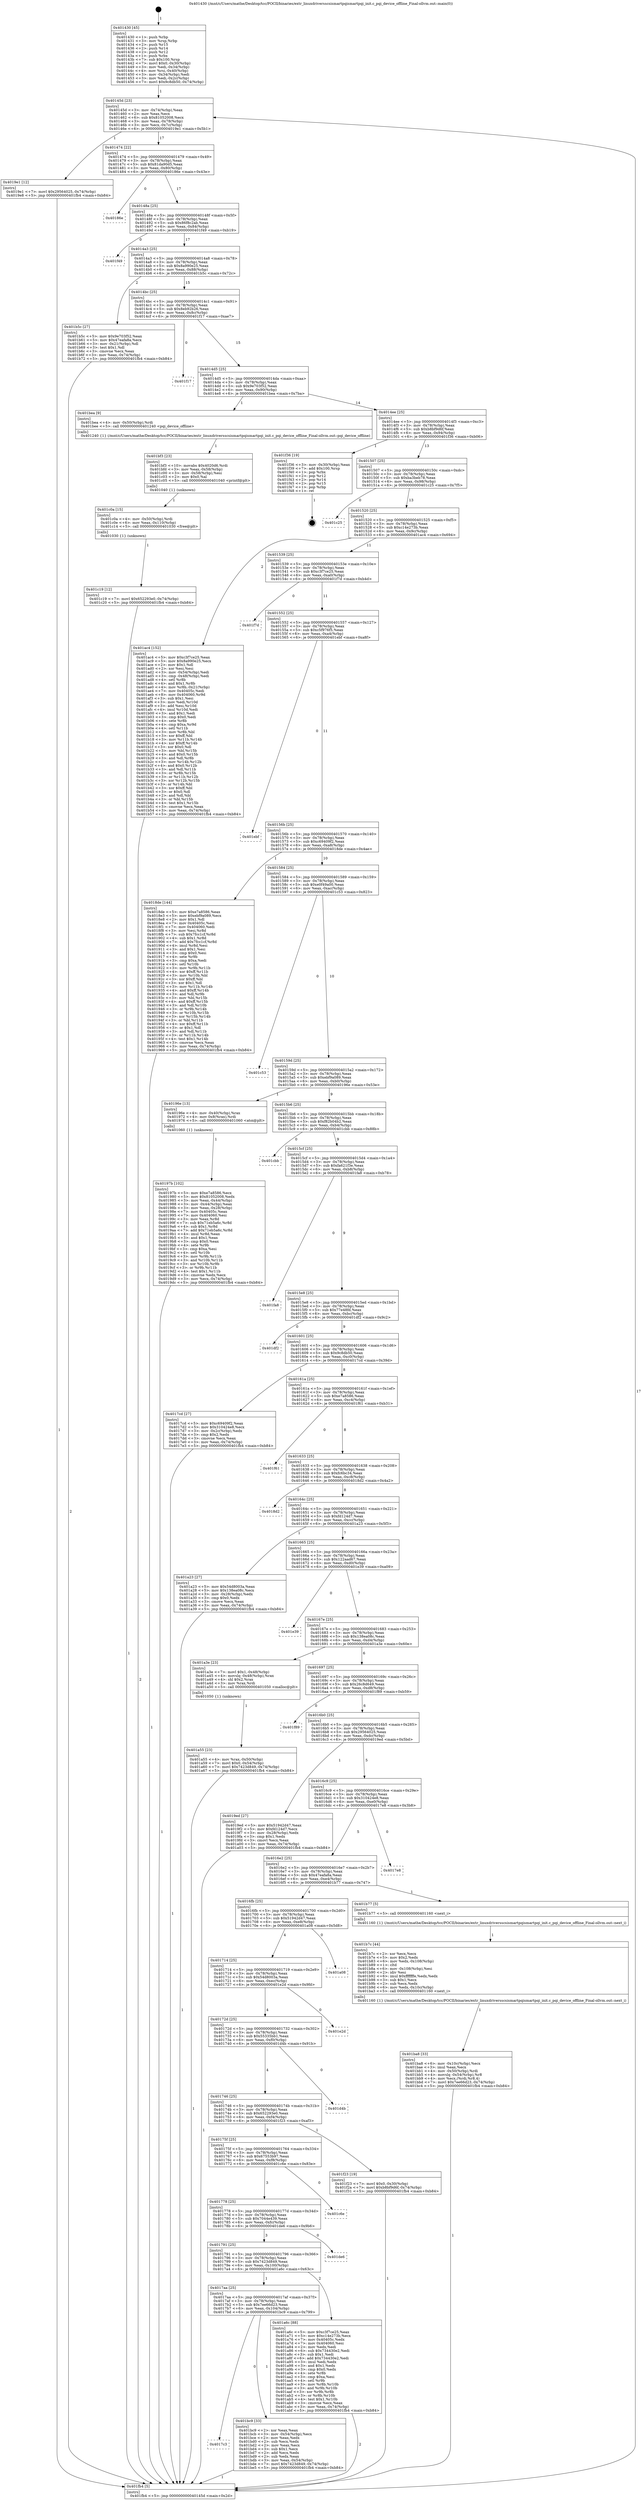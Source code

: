 digraph "0x401430" {
  label = "0x401430 (/mnt/c/Users/mathe/Desktop/tcc/POCII/binaries/extr_linuxdriversscsismartpqismartpqi_init.c_pqi_device_offline_Final-ollvm.out::main(0))"
  labelloc = "t"
  node[shape=record]

  Entry [label="",width=0.3,height=0.3,shape=circle,fillcolor=black,style=filled]
  "0x40145d" [label="{
     0x40145d [23]\l
     | [instrs]\l
     &nbsp;&nbsp;0x40145d \<+3\>: mov -0x74(%rbp),%eax\l
     &nbsp;&nbsp;0x401460 \<+2\>: mov %eax,%ecx\l
     &nbsp;&nbsp;0x401462 \<+6\>: sub $0x81052008,%ecx\l
     &nbsp;&nbsp;0x401468 \<+3\>: mov %eax,-0x78(%rbp)\l
     &nbsp;&nbsp;0x40146b \<+3\>: mov %ecx,-0x7c(%rbp)\l
     &nbsp;&nbsp;0x40146e \<+6\>: je 00000000004019e1 \<main+0x5b1\>\l
  }"]
  "0x4019e1" [label="{
     0x4019e1 [12]\l
     | [instrs]\l
     &nbsp;&nbsp;0x4019e1 \<+7\>: movl $0x29564025,-0x74(%rbp)\l
     &nbsp;&nbsp;0x4019e8 \<+5\>: jmp 0000000000401fb4 \<main+0xb84\>\l
  }"]
  "0x401474" [label="{
     0x401474 [22]\l
     | [instrs]\l
     &nbsp;&nbsp;0x401474 \<+5\>: jmp 0000000000401479 \<main+0x49\>\l
     &nbsp;&nbsp;0x401479 \<+3\>: mov -0x78(%rbp),%eax\l
     &nbsp;&nbsp;0x40147c \<+5\>: sub $0x81da90d5,%eax\l
     &nbsp;&nbsp;0x401481 \<+3\>: mov %eax,-0x80(%rbp)\l
     &nbsp;&nbsp;0x401484 \<+6\>: je 000000000040186e \<main+0x43e\>\l
  }"]
  Exit [label="",width=0.3,height=0.3,shape=circle,fillcolor=black,style=filled,peripheries=2]
  "0x40186e" [label="{
     0x40186e\l
  }", style=dashed]
  "0x40148a" [label="{
     0x40148a [25]\l
     | [instrs]\l
     &nbsp;&nbsp;0x40148a \<+5\>: jmp 000000000040148f \<main+0x5f\>\l
     &nbsp;&nbsp;0x40148f \<+3\>: mov -0x78(%rbp),%eax\l
     &nbsp;&nbsp;0x401492 \<+5\>: sub $0x86f8c2ab,%eax\l
     &nbsp;&nbsp;0x401497 \<+6\>: mov %eax,-0x84(%rbp)\l
     &nbsp;&nbsp;0x40149d \<+6\>: je 0000000000401f49 \<main+0xb19\>\l
  }"]
  "0x401c19" [label="{
     0x401c19 [12]\l
     | [instrs]\l
     &nbsp;&nbsp;0x401c19 \<+7\>: movl $0x652293e0,-0x74(%rbp)\l
     &nbsp;&nbsp;0x401c20 \<+5\>: jmp 0000000000401fb4 \<main+0xb84\>\l
  }"]
  "0x401f49" [label="{
     0x401f49\l
  }", style=dashed]
  "0x4014a3" [label="{
     0x4014a3 [25]\l
     | [instrs]\l
     &nbsp;&nbsp;0x4014a3 \<+5\>: jmp 00000000004014a8 \<main+0x78\>\l
     &nbsp;&nbsp;0x4014a8 \<+3\>: mov -0x78(%rbp),%eax\l
     &nbsp;&nbsp;0x4014ab \<+5\>: sub $0x8a990e25,%eax\l
     &nbsp;&nbsp;0x4014b0 \<+6\>: mov %eax,-0x88(%rbp)\l
     &nbsp;&nbsp;0x4014b6 \<+6\>: je 0000000000401b5c \<main+0x72c\>\l
  }"]
  "0x401c0a" [label="{
     0x401c0a [15]\l
     | [instrs]\l
     &nbsp;&nbsp;0x401c0a \<+4\>: mov -0x50(%rbp),%rdi\l
     &nbsp;&nbsp;0x401c0e \<+6\>: mov %eax,-0x110(%rbp)\l
     &nbsp;&nbsp;0x401c14 \<+5\>: call 0000000000401030 \<free@plt\>\l
     | [calls]\l
     &nbsp;&nbsp;0x401030 \{1\} (unknown)\l
  }"]
  "0x401b5c" [label="{
     0x401b5c [27]\l
     | [instrs]\l
     &nbsp;&nbsp;0x401b5c \<+5\>: mov $0x9e703f52,%eax\l
     &nbsp;&nbsp;0x401b61 \<+5\>: mov $0x47eafa8a,%ecx\l
     &nbsp;&nbsp;0x401b66 \<+3\>: mov -0x21(%rbp),%dl\l
     &nbsp;&nbsp;0x401b69 \<+3\>: test $0x1,%dl\l
     &nbsp;&nbsp;0x401b6c \<+3\>: cmovne %ecx,%eax\l
     &nbsp;&nbsp;0x401b6f \<+3\>: mov %eax,-0x74(%rbp)\l
     &nbsp;&nbsp;0x401b72 \<+5\>: jmp 0000000000401fb4 \<main+0xb84\>\l
  }"]
  "0x4014bc" [label="{
     0x4014bc [25]\l
     | [instrs]\l
     &nbsp;&nbsp;0x4014bc \<+5\>: jmp 00000000004014c1 \<main+0x91\>\l
     &nbsp;&nbsp;0x4014c1 \<+3\>: mov -0x78(%rbp),%eax\l
     &nbsp;&nbsp;0x4014c4 \<+5\>: sub $0x8eb92b26,%eax\l
     &nbsp;&nbsp;0x4014c9 \<+6\>: mov %eax,-0x8c(%rbp)\l
     &nbsp;&nbsp;0x4014cf \<+6\>: je 0000000000401f17 \<main+0xae7\>\l
  }"]
  "0x401bf3" [label="{
     0x401bf3 [23]\l
     | [instrs]\l
     &nbsp;&nbsp;0x401bf3 \<+10\>: movabs $0x4020d6,%rdi\l
     &nbsp;&nbsp;0x401bfd \<+3\>: mov %eax,-0x58(%rbp)\l
     &nbsp;&nbsp;0x401c00 \<+3\>: mov -0x58(%rbp),%esi\l
     &nbsp;&nbsp;0x401c03 \<+2\>: mov $0x0,%al\l
     &nbsp;&nbsp;0x401c05 \<+5\>: call 0000000000401040 \<printf@plt\>\l
     | [calls]\l
     &nbsp;&nbsp;0x401040 \{1\} (unknown)\l
  }"]
  "0x401f17" [label="{
     0x401f17\l
  }", style=dashed]
  "0x4014d5" [label="{
     0x4014d5 [25]\l
     | [instrs]\l
     &nbsp;&nbsp;0x4014d5 \<+5\>: jmp 00000000004014da \<main+0xaa\>\l
     &nbsp;&nbsp;0x4014da \<+3\>: mov -0x78(%rbp),%eax\l
     &nbsp;&nbsp;0x4014dd \<+5\>: sub $0x9e703f52,%eax\l
     &nbsp;&nbsp;0x4014e2 \<+6\>: mov %eax,-0x90(%rbp)\l
     &nbsp;&nbsp;0x4014e8 \<+6\>: je 0000000000401bea \<main+0x7ba\>\l
  }"]
  "0x4017c3" [label="{
     0x4017c3\l
  }", style=dashed]
  "0x401bea" [label="{
     0x401bea [9]\l
     | [instrs]\l
     &nbsp;&nbsp;0x401bea \<+4\>: mov -0x50(%rbp),%rdi\l
     &nbsp;&nbsp;0x401bee \<+5\>: call 0000000000401240 \<pqi_device_offline\>\l
     | [calls]\l
     &nbsp;&nbsp;0x401240 \{1\} (/mnt/c/Users/mathe/Desktop/tcc/POCII/binaries/extr_linuxdriversscsismartpqismartpqi_init.c_pqi_device_offline_Final-ollvm.out::pqi_device_offline)\l
  }"]
  "0x4014ee" [label="{
     0x4014ee [25]\l
     | [instrs]\l
     &nbsp;&nbsp;0x4014ee \<+5\>: jmp 00000000004014f3 \<main+0xc3\>\l
     &nbsp;&nbsp;0x4014f3 \<+3\>: mov -0x78(%rbp),%eax\l
     &nbsp;&nbsp;0x4014f6 \<+5\>: sub $0xb8bf9d6f,%eax\l
     &nbsp;&nbsp;0x4014fb \<+6\>: mov %eax,-0x94(%rbp)\l
     &nbsp;&nbsp;0x401501 \<+6\>: je 0000000000401f36 \<main+0xb06\>\l
  }"]
  "0x401bc9" [label="{
     0x401bc9 [33]\l
     | [instrs]\l
     &nbsp;&nbsp;0x401bc9 \<+2\>: xor %eax,%eax\l
     &nbsp;&nbsp;0x401bcb \<+3\>: mov -0x54(%rbp),%ecx\l
     &nbsp;&nbsp;0x401bce \<+2\>: mov %eax,%edx\l
     &nbsp;&nbsp;0x401bd0 \<+2\>: sub %ecx,%edx\l
     &nbsp;&nbsp;0x401bd2 \<+2\>: mov %eax,%ecx\l
     &nbsp;&nbsp;0x401bd4 \<+3\>: sub $0x1,%ecx\l
     &nbsp;&nbsp;0x401bd7 \<+2\>: add %ecx,%edx\l
     &nbsp;&nbsp;0x401bd9 \<+2\>: sub %edx,%eax\l
     &nbsp;&nbsp;0x401bdb \<+3\>: mov %eax,-0x54(%rbp)\l
     &nbsp;&nbsp;0x401bde \<+7\>: movl $0x7423d849,-0x74(%rbp)\l
     &nbsp;&nbsp;0x401be5 \<+5\>: jmp 0000000000401fb4 \<main+0xb84\>\l
  }"]
  "0x401f36" [label="{
     0x401f36 [19]\l
     | [instrs]\l
     &nbsp;&nbsp;0x401f36 \<+3\>: mov -0x30(%rbp),%eax\l
     &nbsp;&nbsp;0x401f39 \<+7\>: add $0x100,%rsp\l
     &nbsp;&nbsp;0x401f40 \<+1\>: pop %rbx\l
     &nbsp;&nbsp;0x401f41 \<+2\>: pop %r12\l
     &nbsp;&nbsp;0x401f43 \<+2\>: pop %r14\l
     &nbsp;&nbsp;0x401f45 \<+2\>: pop %r15\l
     &nbsp;&nbsp;0x401f47 \<+1\>: pop %rbp\l
     &nbsp;&nbsp;0x401f48 \<+1\>: ret\l
  }"]
  "0x401507" [label="{
     0x401507 [25]\l
     | [instrs]\l
     &nbsp;&nbsp;0x401507 \<+5\>: jmp 000000000040150c \<main+0xdc\>\l
     &nbsp;&nbsp;0x40150c \<+3\>: mov -0x78(%rbp),%eax\l
     &nbsp;&nbsp;0x40150f \<+5\>: sub $0xba3beb78,%eax\l
     &nbsp;&nbsp;0x401514 \<+6\>: mov %eax,-0x98(%rbp)\l
     &nbsp;&nbsp;0x40151a \<+6\>: je 0000000000401c25 \<main+0x7f5\>\l
  }"]
  "0x401ba8" [label="{
     0x401ba8 [33]\l
     | [instrs]\l
     &nbsp;&nbsp;0x401ba8 \<+6\>: mov -0x10c(%rbp),%ecx\l
     &nbsp;&nbsp;0x401bae \<+3\>: imul %eax,%ecx\l
     &nbsp;&nbsp;0x401bb1 \<+4\>: mov -0x50(%rbp),%rdi\l
     &nbsp;&nbsp;0x401bb5 \<+4\>: movslq -0x54(%rbp),%r8\l
     &nbsp;&nbsp;0x401bb9 \<+4\>: mov %ecx,(%rdi,%r8,4)\l
     &nbsp;&nbsp;0x401bbd \<+7\>: movl $0x7ee66d23,-0x74(%rbp)\l
     &nbsp;&nbsp;0x401bc4 \<+5\>: jmp 0000000000401fb4 \<main+0xb84\>\l
  }"]
  "0x401c25" [label="{
     0x401c25\l
  }", style=dashed]
  "0x401520" [label="{
     0x401520 [25]\l
     | [instrs]\l
     &nbsp;&nbsp;0x401520 \<+5\>: jmp 0000000000401525 \<main+0xf5\>\l
     &nbsp;&nbsp;0x401525 \<+3\>: mov -0x78(%rbp),%eax\l
     &nbsp;&nbsp;0x401528 \<+5\>: sub $0xc14e273b,%eax\l
     &nbsp;&nbsp;0x40152d \<+6\>: mov %eax,-0x9c(%rbp)\l
     &nbsp;&nbsp;0x401533 \<+6\>: je 0000000000401ac4 \<main+0x694\>\l
  }"]
  "0x401b7c" [label="{
     0x401b7c [44]\l
     | [instrs]\l
     &nbsp;&nbsp;0x401b7c \<+2\>: xor %ecx,%ecx\l
     &nbsp;&nbsp;0x401b7e \<+5\>: mov $0x2,%edx\l
     &nbsp;&nbsp;0x401b83 \<+6\>: mov %edx,-0x108(%rbp)\l
     &nbsp;&nbsp;0x401b89 \<+1\>: cltd\l
     &nbsp;&nbsp;0x401b8a \<+6\>: mov -0x108(%rbp),%esi\l
     &nbsp;&nbsp;0x401b90 \<+2\>: idiv %esi\l
     &nbsp;&nbsp;0x401b92 \<+6\>: imul $0xfffffffe,%edx,%edx\l
     &nbsp;&nbsp;0x401b98 \<+3\>: sub $0x1,%ecx\l
     &nbsp;&nbsp;0x401b9b \<+2\>: sub %ecx,%edx\l
     &nbsp;&nbsp;0x401b9d \<+6\>: mov %edx,-0x10c(%rbp)\l
     &nbsp;&nbsp;0x401ba3 \<+5\>: call 0000000000401160 \<next_i\>\l
     | [calls]\l
     &nbsp;&nbsp;0x401160 \{1\} (/mnt/c/Users/mathe/Desktop/tcc/POCII/binaries/extr_linuxdriversscsismartpqismartpqi_init.c_pqi_device_offline_Final-ollvm.out::next_i)\l
  }"]
  "0x401ac4" [label="{
     0x401ac4 [152]\l
     | [instrs]\l
     &nbsp;&nbsp;0x401ac4 \<+5\>: mov $0xc3f7ce25,%eax\l
     &nbsp;&nbsp;0x401ac9 \<+5\>: mov $0x8a990e25,%ecx\l
     &nbsp;&nbsp;0x401ace \<+2\>: mov $0x1,%dl\l
     &nbsp;&nbsp;0x401ad0 \<+2\>: xor %esi,%esi\l
     &nbsp;&nbsp;0x401ad2 \<+3\>: mov -0x54(%rbp),%edi\l
     &nbsp;&nbsp;0x401ad5 \<+3\>: cmp -0x48(%rbp),%edi\l
     &nbsp;&nbsp;0x401ad8 \<+4\>: setl %r8b\l
     &nbsp;&nbsp;0x401adc \<+4\>: and $0x1,%r8b\l
     &nbsp;&nbsp;0x401ae0 \<+4\>: mov %r8b,-0x21(%rbp)\l
     &nbsp;&nbsp;0x401ae4 \<+7\>: mov 0x40405c,%edi\l
     &nbsp;&nbsp;0x401aeb \<+8\>: mov 0x404060,%r9d\l
     &nbsp;&nbsp;0x401af3 \<+3\>: sub $0x1,%esi\l
     &nbsp;&nbsp;0x401af6 \<+3\>: mov %edi,%r10d\l
     &nbsp;&nbsp;0x401af9 \<+3\>: add %esi,%r10d\l
     &nbsp;&nbsp;0x401afc \<+4\>: imul %r10d,%edi\l
     &nbsp;&nbsp;0x401b00 \<+3\>: and $0x1,%edi\l
     &nbsp;&nbsp;0x401b03 \<+3\>: cmp $0x0,%edi\l
     &nbsp;&nbsp;0x401b06 \<+4\>: sete %r8b\l
     &nbsp;&nbsp;0x401b0a \<+4\>: cmp $0xa,%r9d\l
     &nbsp;&nbsp;0x401b0e \<+4\>: setl %r11b\l
     &nbsp;&nbsp;0x401b12 \<+3\>: mov %r8b,%bl\l
     &nbsp;&nbsp;0x401b15 \<+3\>: xor $0xff,%bl\l
     &nbsp;&nbsp;0x401b18 \<+3\>: mov %r11b,%r14b\l
     &nbsp;&nbsp;0x401b1b \<+4\>: xor $0xff,%r14b\l
     &nbsp;&nbsp;0x401b1f \<+3\>: xor $0x0,%dl\l
     &nbsp;&nbsp;0x401b22 \<+3\>: mov %bl,%r15b\l
     &nbsp;&nbsp;0x401b25 \<+4\>: and $0x0,%r15b\l
     &nbsp;&nbsp;0x401b29 \<+3\>: and %dl,%r8b\l
     &nbsp;&nbsp;0x401b2c \<+3\>: mov %r14b,%r12b\l
     &nbsp;&nbsp;0x401b2f \<+4\>: and $0x0,%r12b\l
     &nbsp;&nbsp;0x401b33 \<+3\>: and %dl,%r11b\l
     &nbsp;&nbsp;0x401b36 \<+3\>: or %r8b,%r15b\l
     &nbsp;&nbsp;0x401b39 \<+3\>: or %r11b,%r12b\l
     &nbsp;&nbsp;0x401b3c \<+3\>: xor %r12b,%r15b\l
     &nbsp;&nbsp;0x401b3f \<+3\>: or %r14b,%bl\l
     &nbsp;&nbsp;0x401b42 \<+3\>: xor $0xff,%bl\l
     &nbsp;&nbsp;0x401b45 \<+3\>: or $0x0,%dl\l
     &nbsp;&nbsp;0x401b48 \<+2\>: and %dl,%bl\l
     &nbsp;&nbsp;0x401b4a \<+3\>: or %bl,%r15b\l
     &nbsp;&nbsp;0x401b4d \<+4\>: test $0x1,%r15b\l
     &nbsp;&nbsp;0x401b51 \<+3\>: cmovne %ecx,%eax\l
     &nbsp;&nbsp;0x401b54 \<+3\>: mov %eax,-0x74(%rbp)\l
     &nbsp;&nbsp;0x401b57 \<+5\>: jmp 0000000000401fb4 \<main+0xb84\>\l
  }"]
  "0x401539" [label="{
     0x401539 [25]\l
     | [instrs]\l
     &nbsp;&nbsp;0x401539 \<+5\>: jmp 000000000040153e \<main+0x10e\>\l
     &nbsp;&nbsp;0x40153e \<+3\>: mov -0x78(%rbp),%eax\l
     &nbsp;&nbsp;0x401541 \<+5\>: sub $0xc3f7ce25,%eax\l
     &nbsp;&nbsp;0x401546 \<+6\>: mov %eax,-0xa0(%rbp)\l
     &nbsp;&nbsp;0x40154c \<+6\>: je 0000000000401f7d \<main+0xb4d\>\l
  }"]
  "0x4017aa" [label="{
     0x4017aa [25]\l
     | [instrs]\l
     &nbsp;&nbsp;0x4017aa \<+5\>: jmp 00000000004017af \<main+0x37f\>\l
     &nbsp;&nbsp;0x4017af \<+3\>: mov -0x78(%rbp),%eax\l
     &nbsp;&nbsp;0x4017b2 \<+5\>: sub $0x7ee66d23,%eax\l
     &nbsp;&nbsp;0x4017b7 \<+6\>: mov %eax,-0x104(%rbp)\l
     &nbsp;&nbsp;0x4017bd \<+6\>: je 0000000000401bc9 \<main+0x799\>\l
  }"]
  "0x401f7d" [label="{
     0x401f7d\l
  }", style=dashed]
  "0x401552" [label="{
     0x401552 [25]\l
     | [instrs]\l
     &nbsp;&nbsp;0x401552 \<+5\>: jmp 0000000000401557 \<main+0x127\>\l
     &nbsp;&nbsp;0x401557 \<+3\>: mov -0x78(%rbp),%eax\l
     &nbsp;&nbsp;0x40155a \<+5\>: sub $0xc5f976f5,%eax\l
     &nbsp;&nbsp;0x40155f \<+6\>: mov %eax,-0xa4(%rbp)\l
     &nbsp;&nbsp;0x401565 \<+6\>: je 0000000000401ebf \<main+0xa8f\>\l
  }"]
  "0x401a6c" [label="{
     0x401a6c [88]\l
     | [instrs]\l
     &nbsp;&nbsp;0x401a6c \<+5\>: mov $0xc3f7ce25,%eax\l
     &nbsp;&nbsp;0x401a71 \<+5\>: mov $0xc14e273b,%ecx\l
     &nbsp;&nbsp;0x401a76 \<+7\>: mov 0x40405c,%edx\l
     &nbsp;&nbsp;0x401a7d \<+7\>: mov 0x404060,%esi\l
     &nbsp;&nbsp;0x401a84 \<+2\>: mov %edx,%edi\l
     &nbsp;&nbsp;0x401a86 \<+6\>: sub $0x734430e2,%edi\l
     &nbsp;&nbsp;0x401a8c \<+3\>: sub $0x1,%edi\l
     &nbsp;&nbsp;0x401a8f \<+6\>: add $0x734430e2,%edi\l
     &nbsp;&nbsp;0x401a95 \<+3\>: imul %edi,%edx\l
     &nbsp;&nbsp;0x401a98 \<+3\>: and $0x1,%edx\l
     &nbsp;&nbsp;0x401a9b \<+3\>: cmp $0x0,%edx\l
     &nbsp;&nbsp;0x401a9e \<+4\>: sete %r8b\l
     &nbsp;&nbsp;0x401aa2 \<+3\>: cmp $0xa,%esi\l
     &nbsp;&nbsp;0x401aa5 \<+4\>: setl %r9b\l
     &nbsp;&nbsp;0x401aa9 \<+3\>: mov %r8b,%r10b\l
     &nbsp;&nbsp;0x401aac \<+3\>: and %r9b,%r10b\l
     &nbsp;&nbsp;0x401aaf \<+3\>: xor %r9b,%r8b\l
     &nbsp;&nbsp;0x401ab2 \<+3\>: or %r8b,%r10b\l
     &nbsp;&nbsp;0x401ab5 \<+4\>: test $0x1,%r10b\l
     &nbsp;&nbsp;0x401ab9 \<+3\>: cmovne %ecx,%eax\l
     &nbsp;&nbsp;0x401abc \<+3\>: mov %eax,-0x74(%rbp)\l
     &nbsp;&nbsp;0x401abf \<+5\>: jmp 0000000000401fb4 \<main+0xb84\>\l
  }"]
  "0x401ebf" [label="{
     0x401ebf\l
  }", style=dashed]
  "0x40156b" [label="{
     0x40156b [25]\l
     | [instrs]\l
     &nbsp;&nbsp;0x40156b \<+5\>: jmp 0000000000401570 \<main+0x140\>\l
     &nbsp;&nbsp;0x401570 \<+3\>: mov -0x78(%rbp),%eax\l
     &nbsp;&nbsp;0x401573 \<+5\>: sub $0xc69409f2,%eax\l
     &nbsp;&nbsp;0x401578 \<+6\>: mov %eax,-0xa8(%rbp)\l
     &nbsp;&nbsp;0x40157e \<+6\>: je 00000000004018de \<main+0x4ae\>\l
  }"]
  "0x401791" [label="{
     0x401791 [25]\l
     | [instrs]\l
     &nbsp;&nbsp;0x401791 \<+5\>: jmp 0000000000401796 \<main+0x366\>\l
     &nbsp;&nbsp;0x401796 \<+3\>: mov -0x78(%rbp),%eax\l
     &nbsp;&nbsp;0x401799 \<+5\>: sub $0x7423d849,%eax\l
     &nbsp;&nbsp;0x40179e \<+6\>: mov %eax,-0x100(%rbp)\l
     &nbsp;&nbsp;0x4017a4 \<+6\>: je 0000000000401a6c \<main+0x63c\>\l
  }"]
  "0x4018de" [label="{
     0x4018de [144]\l
     | [instrs]\l
     &nbsp;&nbsp;0x4018de \<+5\>: mov $0xe7a8586,%eax\l
     &nbsp;&nbsp;0x4018e3 \<+5\>: mov $0xebf9a089,%ecx\l
     &nbsp;&nbsp;0x4018e8 \<+2\>: mov $0x1,%dl\l
     &nbsp;&nbsp;0x4018ea \<+7\>: mov 0x40405c,%esi\l
     &nbsp;&nbsp;0x4018f1 \<+7\>: mov 0x404060,%edi\l
     &nbsp;&nbsp;0x4018f8 \<+3\>: mov %esi,%r8d\l
     &nbsp;&nbsp;0x4018fb \<+7\>: sub $0x7fcc1cf,%r8d\l
     &nbsp;&nbsp;0x401902 \<+4\>: sub $0x1,%r8d\l
     &nbsp;&nbsp;0x401906 \<+7\>: add $0x7fcc1cf,%r8d\l
     &nbsp;&nbsp;0x40190d \<+4\>: imul %r8d,%esi\l
     &nbsp;&nbsp;0x401911 \<+3\>: and $0x1,%esi\l
     &nbsp;&nbsp;0x401914 \<+3\>: cmp $0x0,%esi\l
     &nbsp;&nbsp;0x401917 \<+4\>: sete %r9b\l
     &nbsp;&nbsp;0x40191b \<+3\>: cmp $0xa,%edi\l
     &nbsp;&nbsp;0x40191e \<+4\>: setl %r10b\l
     &nbsp;&nbsp;0x401922 \<+3\>: mov %r9b,%r11b\l
     &nbsp;&nbsp;0x401925 \<+4\>: xor $0xff,%r11b\l
     &nbsp;&nbsp;0x401929 \<+3\>: mov %r10b,%bl\l
     &nbsp;&nbsp;0x40192c \<+3\>: xor $0xff,%bl\l
     &nbsp;&nbsp;0x40192f \<+3\>: xor $0x1,%dl\l
     &nbsp;&nbsp;0x401932 \<+3\>: mov %r11b,%r14b\l
     &nbsp;&nbsp;0x401935 \<+4\>: and $0xff,%r14b\l
     &nbsp;&nbsp;0x401939 \<+3\>: and %dl,%r9b\l
     &nbsp;&nbsp;0x40193c \<+3\>: mov %bl,%r15b\l
     &nbsp;&nbsp;0x40193f \<+4\>: and $0xff,%r15b\l
     &nbsp;&nbsp;0x401943 \<+3\>: and %dl,%r10b\l
     &nbsp;&nbsp;0x401946 \<+3\>: or %r9b,%r14b\l
     &nbsp;&nbsp;0x401949 \<+3\>: or %r10b,%r15b\l
     &nbsp;&nbsp;0x40194c \<+3\>: xor %r15b,%r14b\l
     &nbsp;&nbsp;0x40194f \<+3\>: or %bl,%r11b\l
     &nbsp;&nbsp;0x401952 \<+4\>: xor $0xff,%r11b\l
     &nbsp;&nbsp;0x401956 \<+3\>: or $0x1,%dl\l
     &nbsp;&nbsp;0x401959 \<+3\>: and %dl,%r11b\l
     &nbsp;&nbsp;0x40195c \<+3\>: or %r11b,%r14b\l
     &nbsp;&nbsp;0x40195f \<+4\>: test $0x1,%r14b\l
     &nbsp;&nbsp;0x401963 \<+3\>: cmovne %ecx,%eax\l
     &nbsp;&nbsp;0x401966 \<+3\>: mov %eax,-0x74(%rbp)\l
     &nbsp;&nbsp;0x401969 \<+5\>: jmp 0000000000401fb4 \<main+0xb84\>\l
  }"]
  "0x401584" [label="{
     0x401584 [25]\l
     | [instrs]\l
     &nbsp;&nbsp;0x401584 \<+5\>: jmp 0000000000401589 \<main+0x159\>\l
     &nbsp;&nbsp;0x401589 \<+3\>: mov -0x78(%rbp),%eax\l
     &nbsp;&nbsp;0x40158c \<+5\>: sub $0xe0f49a00,%eax\l
     &nbsp;&nbsp;0x401591 \<+6\>: mov %eax,-0xac(%rbp)\l
     &nbsp;&nbsp;0x401597 \<+6\>: je 0000000000401c53 \<main+0x823\>\l
  }"]
  "0x401de6" [label="{
     0x401de6\l
  }", style=dashed]
  "0x401c53" [label="{
     0x401c53\l
  }", style=dashed]
  "0x40159d" [label="{
     0x40159d [25]\l
     | [instrs]\l
     &nbsp;&nbsp;0x40159d \<+5\>: jmp 00000000004015a2 \<main+0x172\>\l
     &nbsp;&nbsp;0x4015a2 \<+3\>: mov -0x78(%rbp),%eax\l
     &nbsp;&nbsp;0x4015a5 \<+5\>: sub $0xebf9a089,%eax\l
     &nbsp;&nbsp;0x4015aa \<+6\>: mov %eax,-0xb0(%rbp)\l
     &nbsp;&nbsp;0x4015b0 \<+6\>: je 000000000040196e \<main+0x53e\>\l
  }"]
  "0x401778" [label="{
     0x401778 [25]\l
     | [instrs]\l
     &nbsp;&nbsp;0x401778 \<+5\>: jmp 000000000040177d \<main+0x34d\>\l
     &nbsp;&nbsp;0x40177d \<+3\>: mov -0x78(%rbp),%eax\l
     &nbsp;&nbsp;0x401780 \<+5\>: sub $0x7044e439,%eax\l
     &nbsp;&nbsp;0x401785 \<+6\>: mov %eax,-0xfc(%rbp)\l
     &nbsp;&nbsp;0x40178b \<+6\>: je 0000000000401de6 \<main+0x9b6\>\l
  }"]
  "0x40196e" [label="{
     0x40196e [13]\l
     | [instrs]\l
     &nbsp;&nbsp;0x40196e \<+4\>: mov -0x40(%rbp),%rax\l
     &nbsp;&nbsp;0x401972 \<+4\>: mov 0x8(%rax),%rdi\l
     &nbsp;&nbsp;0x401976 \<+5\>: call 0000000000401060 \<atoi@plt\>\l
     | [calls]\l
     &nbsp;&nbsp;0x401060 \{1\} (unknown)\l
  }"]
  "0x4015b6" [label="{
     0x4015b6 [25]\l
     | [instrs]\l
     &nbsp;&nbsp;0x4015b6 \<+5\>: jmp 00000000004015bb \<main+0x18b\>\l
     &nbsp;&nbsp;0x4015bb \<+3\>: mov -0x78(%rbp),%eax\l
     &nbsp;&nbsp;0x4015be \<+5\>: sub $0xf82b04b2,%eax\l
     &nbsp;&nbsp;0x4015c3 \<+6\>: mov %eax,-0xb4(%rbp)\l
     &nbsp;&nbsp;0x4015c9 \<+6\>: je 0000000000401cbb \<main+0x88b\>\l
  }"]
  "0x401c6e" [label="{
     0x401c6e\l
  }", style=dashed]
  "0x401cbb" [label="{
     0x401cbb\l
  }", style=dashed]
  "0x4015cf" [label="{
     0x4015cf [25]\l
     | [instrs]\l
     &nbsp;&nbsp;0x4015cf \<+5\>: jmp 00000000004015d4 \<main+0x1a4\>\l
     &nbsp;&nbsp;0x4015d4 \<+3\>: mov -0x78(%rbp),%eax\l
     &nbsp;&nbsp;0x4015d7 \<+5\>: sub $0xfa621f3e,%eax\l
     &nbsp;&nbsp;0x4015dc \<+6\>: mov %eax,-0xb8(%rbp)\l
     &nbsp;&nbsp;0x4015e2 \<+6\>: je 0000000000401fa8 \<main+0xb78\>\l
  }"]
  "0x40175f" [label="{
     0x40175f [25]\l
     | [instrs]\l
     &nbsp;&nbsp;0x40175f \<+5\>: jmp 0000000000401764 \<main+0x334\>\l
     &nbsp;&nbsp;0x401764 \<+3\>: mov -0x78(%rbp),%eax\l
     &nbsp;&nbsp;0x401767 \<+5\>: sub $0x67553b97,%eax\l
     &nbsp;&nbsp;0x40176c \<+6\>: mov %eax,-0xf8(%rbp)\l
     &nbsp;&nbsp;0x401772 \<+6\>: je 0000000000401c6e \<main+0x83e\>\l
  }"]
  "0x401fa8" [label="{
     0x401fa8\l
  }", style=dashed]
  "0x4015e8" [label="{
     0x4015e8 [25]\l
     | [instrs]\l
     &nbsp;&nbsp;0x4015e8 \<+5\>: jmp 00000000004015ed \<main+0x1bd\>\l
     &nbsp;&nbsp;0x4015ed \<+3\>: mov -0x78(%rbp),%eax\l
     &nbsp;&nbsp;0x4015f0 \<+5\>: sub $0x77e48fd,%eax\l
     &nbsp;&nbsp;0x4015f5 \<+6\>: mov %eax,-0xbc(%rbp)\l
     &nbsp;&nbsp;0x4015fb \<+6\>: je 0000000000401df2 \<main+0x9c2\>\l
  }"]
  "0x401f23" [label="{
     0x401f23 [19]\l
     | [instrs]\l
     &nbsp;&nbsp;0x401f23 \<+7\>: movl $0x0,-0x30(%rbp)\l
     &nbsp;&nbsp;0x401f2a \<+7\>: movl $0xb8bf9d6f,-0x74(%rbp)\l
     &nbsp;&nbsp;0x401f31 \<+5\>: jmp 0000000000401fb4 \<main+0xb84\>\l
  }"]
  "0x401df2" [label="{
     0x401df2\l
  }", style=dashed]
  "0x401601" [label="{
     0x401601 [25]\l
     | [instrs]\l
     &nbsp;&nbsp;0x401601 \<+5\>: jmp 0000000000401606 \<main+0x1d6\>\l
     &nbsp;&nbsp;0x401606 \<+3\>: mov -0x78(%rbp),%eax\l
     &nbsp;&nbsp;0x401609 \<+5\>: sub $0x9c8db50,%eax\l
     &nbsp;&nbsp;0x40160e \<+6\>: mov %eax,-0xc0(%rbp)\l
     &nbsp;&nbsp;0x401614 \<+6\>: je 00000000004017cd \<main+0x39d\>\l
  }"]
  "0x401746" [label="{
     0x401746 [25]\l
     | [instrs]\l
     &nbsp;&nbsp;0x401746 \<+5\>: jmp 000000000040174b \<main+0x31b\>\l
     &nbsp;&nbsp;0x40174b \<+3\>: mov -0x78(%rbp),%eax\l
     &nbsp;&nbsp;0x40174e \<+5\>: sub $0x652293e0,%eax\l
     &nbsp;&nbsp;0x401753 \<+6\>: mov %eax,-0xf4(%rbp)\l
     &nbsp;&nbsp;0x401759 \<+6\>: je 0000000000401f23 \<main+0xaf3\>\l
  }"]
  "0x4017cd" [label="{
     0x4017cd [27]\l
     | [instrs]\l
     &nbsp;&nbsp;0x4017cd \<+5\>: mov $0xc69409f2,%eax\l
     &nbsp;&nbsp;0x4017d2 \<+5\>: mov $0x310424e8,%ecx\l
     &nbsp;&nbsp;0x4017d7 \<+3\>: mov -0x2c(%rbp),%edx\l
     &nbsp;&nbsp;0x4017da \<+3\>: cmp $0x2,%edx\l
     &nbsp;&nbsp;0x4017dd \<+3\>: cmovne %ecx,%eax\l
     &nbsp;&nbsp;0x4017e0 \<+3\>: mov %eax,-0x74(%rbp)\l
     &nbsp;&nbsp;0x4017e3 \<+5\>: jmp 0000000000401fb4 \<main+0xb84\>\l
  }"]
  "0x40161a" [label="{
     0x40161a [25]\l
     | [instrs]\l
     &nbsp;&nbsp;0x40161a \<+5\>: jmp 000000000040161f \<main+0x1ef\>\l
     &nbsp;&nbsp;0x40161f \<+3\>: mov -0x78(%rbp),%eax\l
     &nbsp;&nbsp;0x401622 \<+5\>: sub $0xe7a8586,%eax\l
     &nbsp;&nbsp;0x401627 \<+6\>: mov %eax,-0xc4(%rbp)\l
     &nbsp;&nbsp;0x40162d \<+6\>: je 0000000000401f61 \<main+0xb31\>\l
  }"]
  "0x401fb4" [label="{
     0x401fb4 [5]\l
     | [instrs]\l
     &nbsp;&nbsp;0x401fb4 \<+5\>: jmp 000000000040145d \<main+0x2d\>\l
  }"]
  "0x401430" [label="{
     0x401430 [45]\l
     | [instrs]\l
     &nbsp;&nbsp;0x401430 \<+1\>: push %rbp\l
     &nbsp;&nbsp;0x401431 \<+3\>: mov %rsp,%rbp\l
     &nbsp;&nbsp;0x401434 \<+2\>: push %r15\l
     &nbsp;&nbsp;0x401436 \<+2\>: push %r14\l
     &nbsp;&nbsp;0x401438 \<+2\>: push %r12\l
     &nbsp;&nbsp;0x40143a \<+1\>: push %rbx\l
     &nbsp;&nbsp;0x40143b \<+7\>: sub $0x100,%rsp\l
     &nbsp;&nbsp;0x401442 \<+7\>: movl $0x0,-0x30(%rbp)\l
     &nbsp;&nbsp;0x401449 \<+3\>: mov %edi,-0x34(%rbp)\l
     &nbsp;&nbsp;0x40144c \<+4\>: mov %rsi,-0x40(%rbp)\l
     &nbsp;&nbsp;0x401450 \<+3\>: mov -0x34(%rbp),%edi\l
     &nbsp;&nbsp;0x401453 \<+3\>: mov %edi,-0x2c(%rbp)\l
     &nbsp;&nbsp;0x401456 \<+7\>: movl $0x9c8db50,-0x74(%rbp)\l
  }"]
  "0x40197b" [label="{
     0x40197b [102]\l
     | [instrs]\l
     &nbsp;&nbsp;0x40197b \<+5\>: mov $0xe7a8586,%ecx\l
     &nbsp;&nbsp;0x401980 \<+5\>: mov $0x81052008,%edx\l
     &nbsp;&nbsp;0x401985 \<+3\>: mov %eax,-0x44(%rbp)\l
     &nbsp;&nbsp;0x401988 \<+3\>: mov -0x44(%rbp),%eax\l
     &nbsp;&nbsp;0x40198b \<+3\>: mov %eax,-0x28(%rbp)\l
     &nbsp;&nbsp;0x40198e \<+7\>: mov 0x40405c,%eax\l
     &nbsp;&nbsp;0x401995 \<+7\>: mov 0x404060,%esi\l
     &nbsp;&nbsp;0x40199c \<+3\>: mov %eax,%r8d\l
     &nbsp;&nbsp;0x40199f \<+7\>: sub $0x71eb5a6c,%r8d\l
     &nbsp;&nbsp;0x4019a6 \<+4\>: sub $0x1,%r8d\l
     &nbsp;&nbsp;0x4019aa \<+7\>: add $0x71eb5a6c,%r8d\l
     &nbsp;&nbsp;0x4019b1 \<+4\>: imul %r8d,%eax\l
     &nbsp;&nbsp;0x4019b5 \<+3\>: and $0x1,%eax\l
     &nbsp;&nbsp;0x4019b8 \<+3\>: cmp $0x0,%eax\l
     &nbsp;&nbsp;0x4019bb \<+4\>: sete %r9b\l
     &nbsp;&nbsp;0x4019bf \<+3\>: cmp $0xa,%esi\l
     &nbsp;&nbsp;0x4019c2 \<+4\>: setl %r10b\l
     &nbsp;&nbsp;0x4019c6 \<+3\>: mov %r9b,%r11b\l
     &nbsp;&nbsp;0x4019c9 \<+3\>: and %r10b,%r11b\l
     &nbsp;&nbsp;0x4019cc \<+3\>: xor %r10b,%r9b\l
     &nbsp;&nbsp;0x4019cf \<+3\>: or %r9b,%r11b\l
     &nbsp;&nbsp;0x4019d2 \<+4\>: test $0x1,%r11b\l
     &nbsp;&nbsp;0x4019d6 \<+3\>: cmovne %edx,%ecx\l
     &nbsp;&nbsp;0x4019d9 \<+3\>: mov %ecx,-0x74(%rbp)\l
     &nbsp;&nbsp;0x4019dc \<+5\>: jmp 0000000000401fb4 \<main+0xb84\>\l
  }"]
  "0x401d4b" [label="{
     0x401d4b\l
  }", style=dashed]
  "0x401f61" [label="{
     0x401f61\l
  }", style=dashed]
  "0x401633" [label="{
     0x401633 [25]\l
     | [instrs]\l
     &nbsp;&nbsp;0x401633 \<+5\>: jmp 0000000000401638 \<main+0x208\>\l
     &nbsp;&nbsp;0x401638 \<+3\>: mov -0x78(%rbp),%eax\l
     &nbsp;&nbsp;0x40163b \<+5\>: sub $0xfc6bc34,%eax\l
     &nbsp;&nbsp;0x401640 \<+6\>: mov %eax,-0xc8(%rbp)\l
     &nbsp;&nbsp;0x401646 \<+6\>: je 00000000004018d2 \<main+0x4a2\>\l
  }"]
  "0x40172d" [label="{
     0x40172d [25]\l
     | [instrs]\l
     &nbsp;&nbsp;0x40172d \<+5\>: jmp 0000000000401732 \<main+0x302\>\l
     &nbsp;&nbsp;0x401732 \<+3\>: mov -0x78(%rbp),%eax\l
     &nbsp;&nbsp;0x401735 \<+5\>: sub $0x55335bb1,%eax\l
     &nbsp;&nbsp;0x40173a \<+6\>: mov %eax,-0xf0(%rbp)\l
     &nbsp;&nbsp;0x401740 \<+6\>: je 0000000000401d4b \<main+0x91b\>\l
  }"]
  "0x4018d2" [label="{
     0x4018d2\l
  }", style=dashed]
  "0x40164c" [label="{
     0x40164c [25]\l
     | [instrs]\l
     &nbsp;&nbsp;0x40164c \<+5\>: jmp 0000000000401651 \<main+0x221\>\l
     &nbsp;&nbsp;0x401651 \<+3\>: mov -0x78(%rbp),%eax\l
     &nbsp;&nbsp;0x401654 \<+5\>: sub $0xfd124d7,%eax\l
     &nbsp;&nbsp;0x401659 \<+6\>: mov %eax,-0xcc(%rbp)\l
     &nbsp;&nbsp;0x40165f \<+6\>: je 0000000000401a23 \<main+0x5f3\>\l
  }"]
  "0x401e2d" [label="{
     0x401e2d\l
  }", style=dashed]
  "0x401a23" [label="{
     0x401a23 [27]\l
     | [instrs]\l
     &nbsp;&nbsp;0x401a23 \<+5\>: mov $0x54d8003a,%eax\l
     &nbsp;&nbsp;0x401a28 \<+5\>: mov $0x138ea08c,%ecx\l
     &nbsp;&nbsp;0x401a2d \<+3\>: mov -0x28(%rbp),%edx\l
     &nbsp;&nbsp;0x401a30 \<+3\>: cmp $0x0,%edx\l
     &nbsp;&nbsp;0x401a33 \<+3\>: cmove %ecx,%eax\l
     &nbsp;&nbsp;0x401a36 \<+3\>: mov %eax,-0x74(%rbp)\l
     &nbsp;&nbsp;0x401a39 \<+5\>: jmp 0000000000401fb4 \<main+0xb84\>\l
  }"]
  "0x401665" [label="{
     0x401665 [25]\l
     | [instrs]\l
     &nbsp;&nbsp;0x401665 \<+5\>: jmp 000000000040166a \<main+0x23a\>\l
     &nbsp;&nbsp;0x40166a \<+3\>: mov -0x78(%rbp),%eax\l
     &nbsp;&nbsp;0x40166d \<+5\>: sub $0x122aad67,%eax\l
     &nbsp;&nbsp;0x401672 \<+6\>: mov %eax,-0xd0(%rbp)\l
     &nbsp;&nbsp;0x401678 \<+6\>: je 0000000000401e39 \<main+0xa09\>\l
  }"]
  "0x401714" [label="{
     0x401714 [25]\l
     | [instrs]\l
     &nbsp;&nbsp;0x401714 \<+5\>: jmp 0000000000401719 \<main+0x2e9\>\l
     &nbsp;&nbsp;0x401719 \<+3\>: mov -0x78(%rbp),%eax\l
     &nbsp;&nbsp;0x40171c \<+5\>: sub $0x54d8003a,%eax\l
     &nbsp;&nbsp;0x401721 \<+6\>: mov %eax,-0xec(%rbp)\l
     &nbsp;&nbsp;0x401727 \<+6\>: je 0000000000401e2d \<main+0x9fd\>\l
  }"]
  "0x401e39" [label="{
     0x401e39\l
  }", style=dashed]
  "0x40167e" [label="{
     0x40167e [25]\l
     | [instrs]\l
     &nbsp;&nbsp;0x40167e \<+5\>: jmp 0000000000401683 \<main+0x253\>\l
     &nbsp;&nbsp;0x401683 \<+3\>: mov -0x78(%rbp),%eax\l
     &nbsp;&nbsp;0x401686 \<+5\>: sub $0x138ea08c,%eax\l
     &nbsp;&nbsp;0x40168b \<+6\>: mov %eax,-0xd4(%rbp)\l
     &nbsp;&nbsp;0x401691 \<+6\>: je 0000000000401a3e \<main+0x60e\>\l
  }"]
  "0x401a08" [label="{
     0x401a08\l
  }", style=dashed]
  "0x401a3e" [label="{
     0x401a3e [23]\l
     | [instrs]\l
     &nbsp;&nbsp;0x401a3e \<+7\>: movl $0x1,-0x48(%rbp)\l
     &nbsp;&nbsp;0x401a45 \<+4\>: movslq -0x48(%rbp),%rax\l
     &nbsp;&nbsp;0x401a49 \<+4\>: shl $0x2,%rax\l
     &nbsp;&nbsp;0x401a4d \<+3\>: mov %rax,%rdi\l
     &nbsp;&nbsp;0x401a50 \<+5\>: call 0000000000401050 \<malloc@plt\>\l
     | [calls]\l
     &nbsp;&nbsp;0x401050 \{1\} (unknown)\l
  }"]
  "0x401697" [label="{
     0x401697 [25]\l
     | [instrs]\l
     &nbsp;&nbsp;0x401697 \<+5\>: jmp 000000000040169c \<main+0x26c\>\l
     &nbsp;&nbsp;0x40169c \<+3\>: mov -0x78(%rbp),%eax\l
     &nbsp;&nbsp;0x40169f \<+5\>: sub $0x26c8d649,%eax\l
     &nbsp;&nbsp;0x4016a4 \<+6\>: mov %eax,-0xd8(%rbp)\l
     &nbsp;&nbsp;0x4016aa \<+6\>: je 0000000000401f89 \<main+0xb59\>\l
  }"]
  "0x4016fb" [label="{
     0x4016fb [25]\l
     | [instrs]\l
     &nbsp;&nbsp;0x4016fb \<+5\>: jmp 0000000000401700 \<main+0x2d0\>\l
     &nbsp;&nbsp;0x401700 \<+3\>: mov -0x78(%rbp),%eax\l
     &nbsp;&nbsp;0x401703 \<+5\>: sub $0x51942d47,%eax\l
     &nbsp;&nbsp;0x401708 \<+6\>: mov %eax,-0xe8(%rbp)\l
     &nbsp;&nbsp;0x40170e \<+6\>: je 0000000000401a08 \<main+0x5d8\>\l
  }"]
  "0x401f89" [label="{
     0x401f89\l
  }", style=dashed]
  "0x4016b0" [label="{
     0x4016b0 [25]\l
     | [instrs]\l
     &nbsp;&nbsp;0x4016b0 \<+5\>: jmp 00000000004016b5 \<main+0x285\>\l
     &nbsp;&nbsp;0x4016b5 \<+3\>: mov -0x78(%rbp),%eax\l
     &nbsp;&nbsp;0x4016b8 \<+5\>: sub $0x29564025,%eax\l
     &nbsp;&nbsp;0x4016bd \<+6\>: mov %eax,-0xdc(%rbp)\l
     &nbsp;&nbsp;0x4016c3 \<+6\>: je 00000000004019ed \<main+0x5bd\>\l
  }"]
  "0x401b77" [label="{
     0x401b77 [5]\l
     | [instrs]\l
     &nbsp;&nbsp;0x401b77 \<+5\>: call 0000000000401160 \<next_i\>\l
     | [calls]\l
     &nbsp;&nbsp;0x401160 \{1\} (/mnt/c/Users/mathe/Desktop/tcc/POCII/binaries/extr_linuxdriversscsismartpqismartpqi_init.c_pqi_device_offline_Final-ollvm.out::next_i)\l
  }"]
  "0x4019ed" [label="{
     0x4019ed [27]\l
     | [instrs]\l
     &nbsp;&nbsp;0x4019ed \<+5\>: mov $0x51942d47,%eax\l
     &nbsp;&nbsp;0x4019f2 \<+5\>: mov $0xfd124d7,%ecx\l
     &nbsp;&nbsp;0x4019f7 \<+3\>: mov -0x28(%rbp),%edx\l
     &nbsp;&nbsp;0x4019fa \<+3\>: cmp $0x1,%edx\l
     &nbsp;&nbsp;0x4019fd \<+3\>: cmovl %ecx,%eax\l
     &nbsp;&nbsp;0x401a00 \<+3\>: mov %eax,-0x74(%rbp)\l
     &nbsp;&nbsp;0x401a03 \<+5\>: jmp 0000000000401fb4 \<main+0xb84\>\l
  }"]
  "0x4016c9" [label="{
     0x4016c9 [25]\l
     | [instrs]\l
     &nbsp;&nbsp;0x4016c9 \<+5\>: jmp 00000000004016ce \<main+0x29e\>\l
     &nbsp;&nbsp;0x4016ce \<+3\>: mov -0x78(%rbp),%eax\l
     &nbsp;&nbsp;0x4016d1 \<+5\>: sub $0x310424e8,%eax\l
     &nbsp;&nbsp;0x4016d6 \<+6\>: mov %eax,-0xe0(%rbp)\l
     &nbsp;&nbsp;0x4016dc \<+6\>: je 00000000004017e8 \<main+0x3b8\>\l
  }"]
  "0x401a55" [label="{
     0x401a55 [23]\l
     | [instrs]\l
     &nbsp;&nbsp;0x401a55 \<+4\>: mov %rax,-0x50(%rbp)\l
     &nbsp;&nbsp;0x401a59 \<+7\>: movl $0x0,-0x54(%rbp)\l
     &nbsp;&nbsp;0x401a60 \<+7\>: movl $0x7423d849,-0x74(%rbp)\l
     &nbsp;&nbsp;0x401a67 \<+5\>: jmp 0000000000401fb4 \<main+0xb84\>\l
  }"]
  "0x4016e2" [label="{
     0x4016e2 [25]\l
     | [instrs]\l
     &nbsp;&nbsp;0x4016e2 \<+5\>: jmp 00000000004016e7 \<main+0x2b7\>\l
     &nbsp;&nbsp;0x4016e7 \<+3\>: mov -0x78(%rbp),%eax\l
     &nbsp;&nbsp;0x4016ea \<+5\>: sub $0x47eafa8a,%eax\l
     &nbsp;&nbsp;0x4016ef \<+6\>: mov %eax,-0xe4(%rbp)\l
     &nbsp;&nbsp;0x4016f5 \<+6\>: je 0000000000401b77 \<main+0x747\>\l
  }"]
  "0x4017e8" [label="{
     0x4017e8\l
  }", style=dashed]
  Entry -> "0x401430" [label=" 1"]
  "0x40145d" -> "0x4019e1" [label=" 1"]
  "0x40145d" -> "0x401474" [label=" 17"]
  "0x401f36" -> Exit [label=" 1"]
  "0x401474" -> "0x40186e" [label=" 0"]
  "0x401474" -> "0x40148a" [label=" 17"]
  "0x401f23" -> "0x401fb4" [label=" 1"]
  "0x40148a" -> "0x401f49" [label=" 0"]
  "0x40148a" -> "0x4014a3" [label=" 17"]
  "0x401c19" -> "0x401fb4" [label=" 1"]
  "0x4014a3" -> "0x401b5c" [label=" 2"]
  "0x4014a3" -> "0x4014bc" [label=" 15"]
  "0x401c0a" -> "0x401c19" [label=" 1"]
  "0x4014bc" -> "0x401f17" [label=" 0"]
  "0x4014bc" -> "0x4014d5" [label=" 15"]
  "0x401bf3" -> "0x401c0a" [label=" 1"]
  "0x4014d5" -> "0x401bea" [label=" 1"]
  "0x4014d5" -> "0x4014ee" [label=" 14"]
  "0x401bea" -> "0x401bf3" [label=" 1"]
  "0x4014ee" -> "0x401f36" [label=" 1"]
  "0x4014ee" -> "0x401507" [label=" 13"]
  "0x401bc9" -> "0x401fb4" [label=" 1"]
  "0x401507" -> "0x401c25" [label=" 0"]
  "0x401507" -> "0x401520" [label=" 13"]
  "0x4017aa" -> "0x401bc9" [label=" 1"]
  "0x401520" -> "0x401ac4" [label=" 2"]
  "0x401520" -> "0x401539" [label=" 11"]
  "0x4017aa" -> "0x4017c3" [label=" 0"]
  "0x401539" -> "0x401f7d" [label=" 0"]
  "0x401539" -> "0x401552" [label=" 11"]
  "0x401ba8" -> "0x401fb4" [label=" 1"]
  "0x401552" -> "0x401ebf" [label=" 0"]
  "0x401552" -> "0x40156b" [label=" 11"]
  "0x401b7c" -> "0x401ba8" [label=" 1"]
  "0x40156b" -> "0x4018de" [label=" 1"]
  "0x40156b" -> "0x401584" [label=" 10"]
  "0x401b5c" -> "0x401fb4" [label=" 2"]
  "0x401584" -> "0x401c53" [label=" 0"]
  "0x401584" -> "0x40159d" [label=" 10"]
  "0x401ac4" -> "0x401fb4" [label=" 2"]
  "0x40159d" -> "0x40196e" [label=" 1"]
  "0x40159d" -> "0x4015b6" [label=" 9"]
  "0x401791" -> "0x4017aa" [label=" 1"]
  "0x4015b6" -> "0x401cbb" [label=" 0"]
  "0x4015b6" -> "0x4015cf" [label=" 9"]
  "0x401791" -> "0x401a6c" [label=" 2"]
  "0x4015cf" -> "0x401fa8" [label=" 0"]
  "0x4015cf" -> "0x4015e8" [label=" 9"]
  "0x401778" -> "0x401791" [label=" 3"]
  "0x4015e8" -> "0x401df2" [label=" 0"]
  "0x4015e8" -> "0x401601" [label=" 9"]
  "0x401778" -> "0x401de6" [label=" 0"]
  "0x401601" -> "0x4017cd" [label=" 1"]
  "0x401601" -> "0x40161a" [label=" 8"]
  "0x4017cd" -> "0x401fb4" [label=" 1"]
  "0x401430" -> "0x40145d" [label=" 1"]
  "0x401fb4" -> "0x40145d" [label=" 17"]
  "0x4018de" -> "0x401fb4" [label=" 1"]
  "0x40196e" -> "0x40197b" [label=" 1"]
  "0x40197b" -> "0x401fb4" [label=" 1"]
  "0x4019e1" -> "0x401fb4" [label=" 1"]
  "0x40175f" -> "0x401778" [label=" 3"]
  "0x40161a" -> "0x401f61" [label=" 0"]
  "0x40161a" -> "0x401633" [label=" 8"]
  "0x40175f" -> "0x401c6e" [label=" 0"]
  "0x401633" -> "0x4018d2" [label=" 0"]
  "0x401633" -> "0x40164c" [label=" 8"]
  "0x401746" -> "0x40175f" [label=" 3"]
  "0x40164c" -> "0x401a23" [label=" 1"]
  "0x40164c" -> "0x401665" [label=" 7"]
  "0x401746" -> "0x401f23" [label=" 1"]
  "0x401665" -> "0x401e39" [label=" 0"]
  "0x401665" -> "0x40167e" [label=" 7"]
  "0x40172d" -> "0x401746" [label=" 4"]
  "0x40167e" -> "0x401a3e" [label=" 1"]
  "0x40167e" -> "0x401697" [label=" 6"]
  "0x40172d" -> "0x401d4b" [label=" 0"]
  "0x401697" -> "0x401f89" [label=" 0"]
  "0x401697" -> "0x4016b0" [label=" 6"]
  "0x401714" -> "0x40172d" [label=" 4"]
  "0x4016b0" -> "0x4019ed" [label=" 1"]
  "0x4016b0" -> "0x4016c9" [label=" 5"]
  "0x4019ed" -> "0x401fb4" [label=" 1"]
  "0x401a23" -> "0x401fb4" [label=" 1"]
  "0x401a3e" -> "0x401a55" [label=" 1"]
  "0x401a55" -> "0x401fb4" [label=" 1"]
  "0x401714" -> "0x401e2d" [label=" 0"]
  "0x4016c9" -> "0x4017e8" [label=" 0"]
  "0x4016c9" -> "0x4016e2" [label=" 5"]
  "0x401a6c" -> "0x401fb4" [label=" 2"]
  "0x4016e2" -> "0x401b77" [label=" 1"]
  "0x4016e2" -> "0x4016fb" [label=" 4"]
  "0x401b77" -> "0x401b7c" [label=" 1"]
  "0x4016fb" -> "0x401a08" [label=" 0"]
  "0x4016fb" -> "0x401714" [label=" 4"]
}
